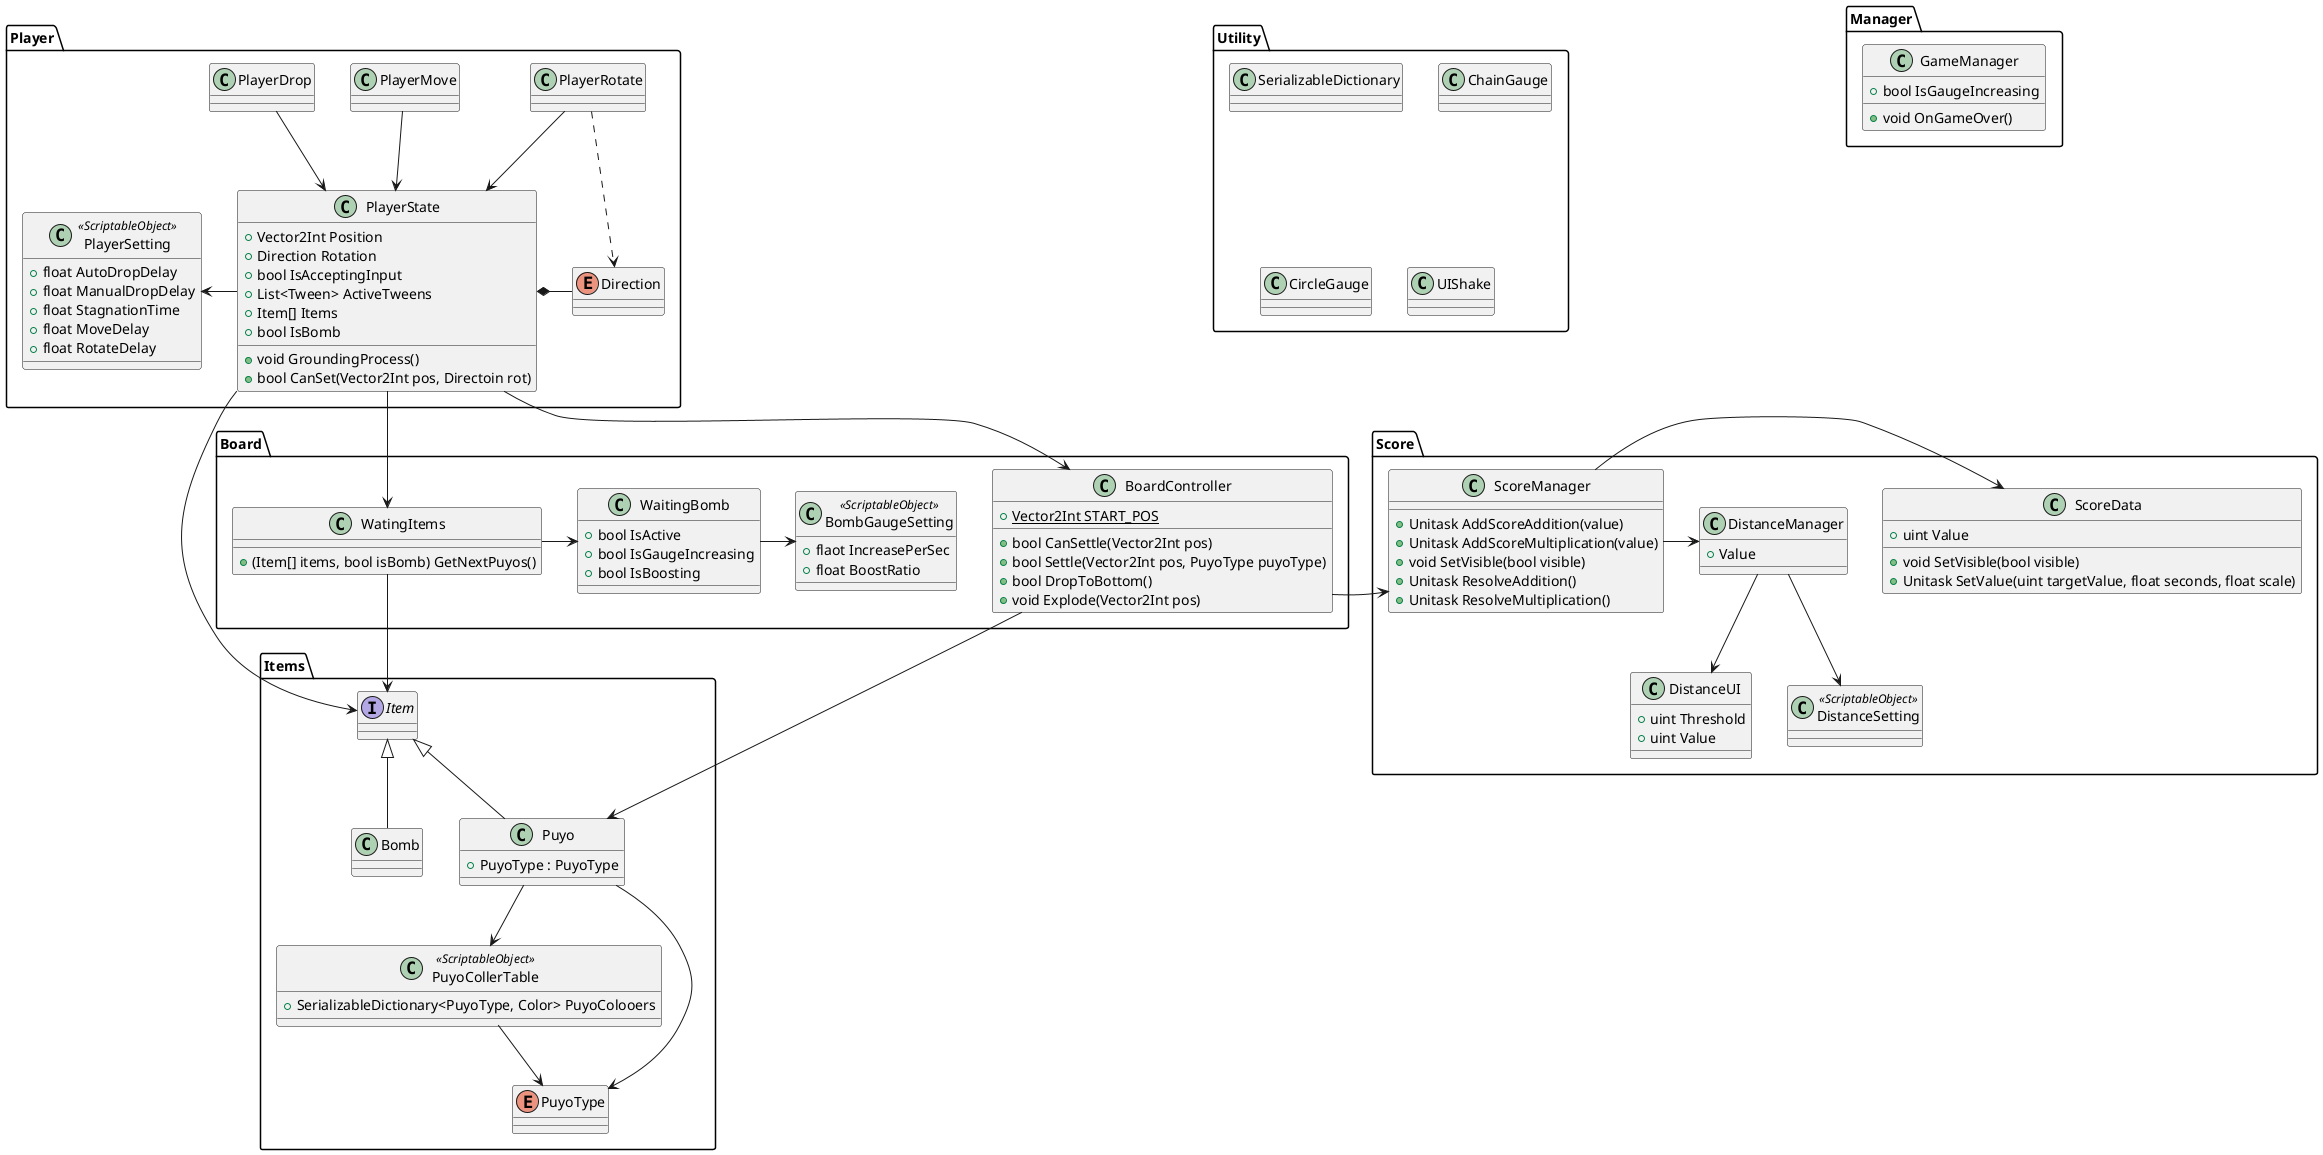 @startuml hoge

namespace Player{
    class PlayerRotate
    class PlayerMove
    class PlayerDrop
    class PlayerState{
        +Vector2Int Position
        +Direction Rotation    
        +bool IsAcceptingInput
        +List<Tween> ActiveTweens
        +Item[] Items
        +bool IsBomb
        +void GroundingProcess()
        +bool CanSet(Vector2Int pos, Directoin rot)
    }
    enum Direction
    class PlayerSetting <<ScriptableObject>>{
        +float AutoDropDelay
        +float ManualDropDelay
        +float StagnationTime
        +float MoveDelay
        +float RotateDelay
    }

    PlayerDrop --> PlayerState
    PlayerRotate --> PlayerState
    PlayerMove --> PlayerState
    PlayerRotate ..> Direction
    PlayerState *- Direction
    PlayerSetting <- PlayerState
}

namespace Items{
    interface Item
    class Bomb
    class Puyo{
        +PuyoType : PuyoType
    }
    class PuyoCollerTable <<ScriptableObject>>{
        +SerializableDictionary<PuyoType, Color> PuyoColooers
    }
    enum PuyoType

    Item <|-- Puyo
    Item <|-- Bomb
    Puyo --> PuyoCollerTable
    Puyo --> PuyoType
    PuyoCollerTable --> PuyoType
}

namespace Utility{
    class SerializableDictionary
    class ChainGauge
    class CircleGauge
    class UIShake
}

namespace Manager{
    class GameManager{
        +bool IsGaugeIncreasing
        +void OnGameOver()
    }
}


namespace Board{
    class WaitingBomb{
        +bool IsActive
        +bool IsGaugeIncreasing
        +bool IsBoosting
    }

    class WatingItems{
        +(Item[] items, bool isBomb) GetNextPuyos()
    }

    class BoardController{
        {static} +Vector2Int START_POS
        +bool CanSettle(Vector2Int pos) 
        +bool Settle(Vector2Int pos, PuyoType puyoType)
        +bool DropToBottom()
        +void Explode(Vector2Int pos)
    }
    class BombGaugeSetting<<ScriptableObject>>{
        +flaot IncreasePerSec
        +float BoostRatio
    }

    WaitingBomb <- WatingItems
    WaitingBomb -> BombGaugeSetting
}

namespace Score{
    class ScoreData{
        +uint Value
        +void SetVisible(bool visible)
        +Unitask SetValue(uint targetValue, float seconds, float scale)
    }
    class ScoreManager{
        +Unitask AddScoreAddition(value)
        +Unitask AddScoreMultiplication(value)
        +void SetVisible(bool visible)
        +Unitask ResolveAddition()
        +Unitask ResolveMultiplication()
    }
    class DistanceUI{
        +uint Threshold
        +uint Value
    }
    class DistanceManager{
        +Value
    }
    class DistanceSetting<<ScriptableObject>>

    ScoreManager -> ScoreData
    ScoreManager -> DistanceManager
    DistanceManager --> DistanceUI
    DistanceManager --> DistanceSetting
}




PlayerState --> Item
PlayerState --> BoardController
PlayerState --> WatingItems

WatingItems --> Item
BoardController --> Puyo
BoardController -> ScoreManager

@enduml